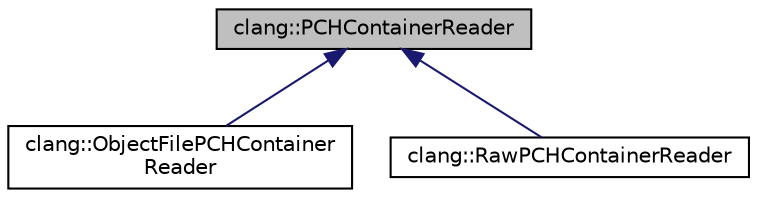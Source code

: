 digraph "clang::PCHContainerReader"
{
 // LATEX_PDF_SIZE
  bgcolor="transparent";
  edge [fontname="Helvetica",fontsize="10",labelfontname="Helvetica",labelfontsize="10"];
  node [fontname="Helvetica",fontsize="10",shape=record];
  Node1 [label="clang::PCHContainerReader",height=0.2,width=0.4,color="black", fillcolor="grey75", style="filled", fontcolor="black",tooltip="This abstract interface provides operations for unwrapping containers for serialized ASTs (precompile..."];
  Node1 -> Node2 [dir="back",color="midnightblue",fontsize="10",style="solid",fontname="Helvetica"];
  Node2 [label="clang::ObjectFilePCHContainer\lReader",height=0.2,width=0.4,color="black",URL="$classclang_1_1ObjectFilePCHContainerReader.html",tooltip="A PCHContainerReader implementation that uses LLVM to wraps Clang modules inside a COFF,..."];
  Node1 -> Node3 [dir="back",color="midnightblue",fontsize="10",style="solid",fontname="Helvetica"];
  Node3 [label="clang::RawPCHContainerReader",height=0.2,width=0.4,color="black",URL="$classclang_1_1RawPCHContainerReader.html",tooltip="Implements read operations for a raw pass-through PCH container."];
}
